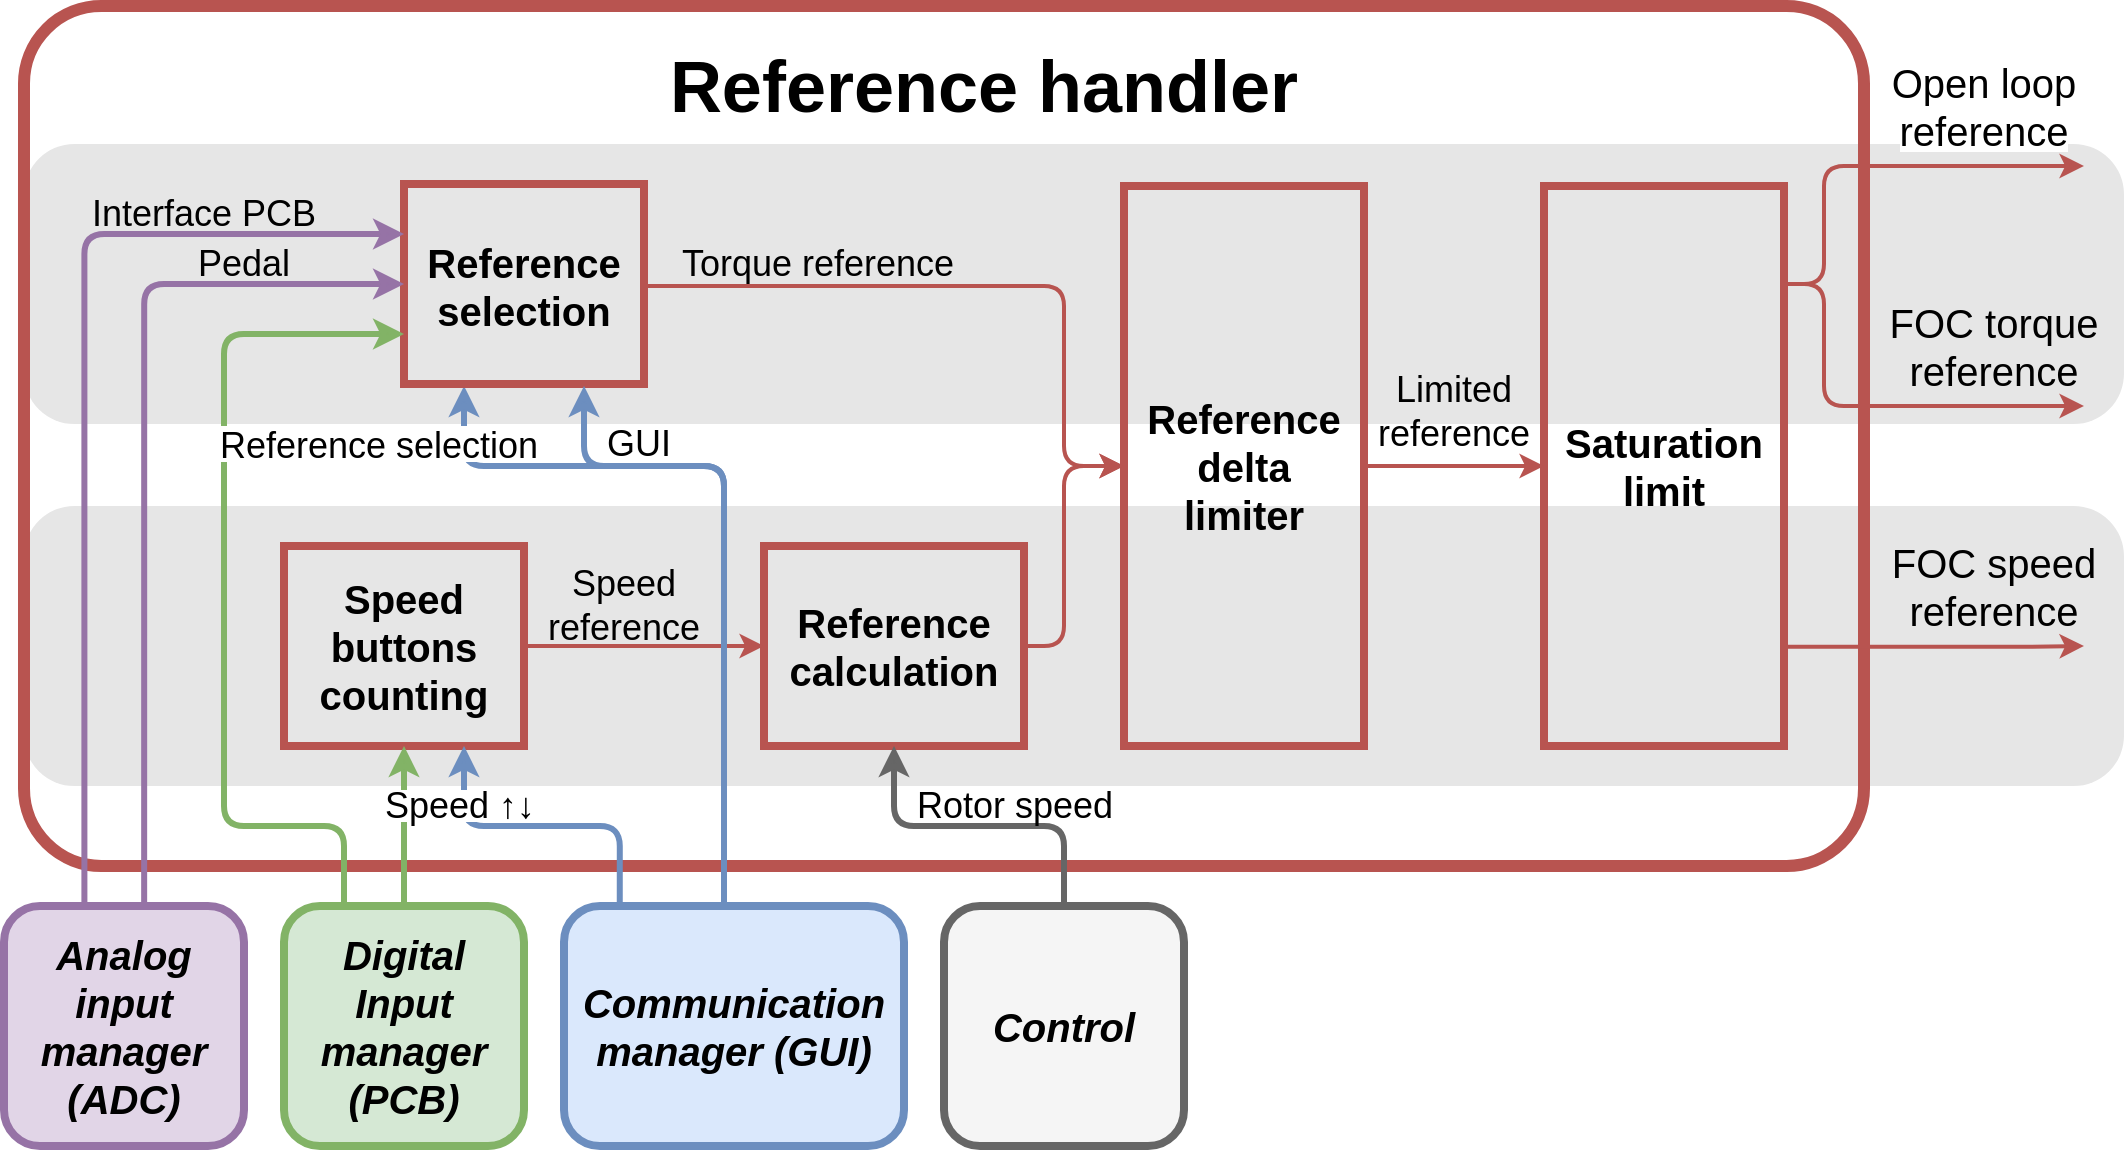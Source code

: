 <mxfile version="10.6.7" type="device"><diagram id="Q5qTnzneIhUMCGw0VSSi" name="Page-1"><mxGraphModel dx="1170" dy="631" grid="1" gridSize="10" guides="1" tooltips="1" connect="1" arrows="1" fold="1" page="1" pageScale="1" pageWidth="850" pageHeight="1100" math="0" shadow="0"><root><mxCell id="0"/><mxCell id="1" parent="0"/><mxCell id="_87Lsu61gcAp-Db7ZHGh-15" value="" style="rounded=1;whiteSpace=wrap;html=1;arcSize=18;fillColor=#E6E6E6;strokeColor=none;fontColor=#333333;" parent="1" vertex="1"><mxGeometry x="140" y="660" width="1050" height="140" as="geometry"/></mxCell><mxCell id="_87Lsu61gcAp-Db7ZHGh-17" value="" style="rounded=1;whiteSpace=wrap;html=1;arcSize=18;fillColor=#E6E6E6;strokeColor=none;fontColor=#333333;" parent="1" vertex="1"><mxGeometry x="140" y="479" width="1050" height="140" as="geometry"/></mxCell><mxCell id="yyYB9QjUUOejiQ_0kL9o-74" value="" style="rounded=1;whiteSpace=wrap;html=1;shadow=0;glass=0;strokeWidth=6;fillColor=none;strokeColor=#b85450;arcSize=9;" parent="1" vertex="1"><mxGeometry x="140" y="410" width="920" height="430" as="geometry"/></mxCell><mxCell id="HaZyVzPVjxVDM7qepFJ--13" style="edgeStyle=orthogonalEdgeStyle;rounded=1;orthogonalLoop=1;jettySize=auto;html=1;entryX=0.25;entryY=1;entryDx=0;entryDy=0;strokeWidth=3;fillColor=#dae8fc;strokeColor=#6c8ebf;" edge="1" parent="1" source="yyYB9QjUUOejiQ_0kL9o-66" target="yyYB9QjUUOejiQ_0kL9o-11"><mxGeometry relative="1" as="geometry"><Array as="points"><mxPoint x="490" y="640"/><mxPoint x="360" y="640"/></Array></mxGeometry></mxCell><mxCell id="yyYB9QjUUOejiQ_0kL9o-12" value="" style="rounded=0;whiteSpace=wrap;html=1;fillColor=none;strokeColor=#b85450;strokeWidth=4;glass=0;shadow=0;" parent="1" vertex="1"><mxGeometry x="330" y="499" width="120" height="100" as="geometry"/></mxCell><mxCell id="yyYB9QjUUOejiQ_0kL9o-17" value="" style="rounded=0;whiteSpace=wrap;html=1;fillColor=none;strokeColor=#b85450;strokeWidth=4;" parent="1" vertex="1"><mxGeometry x="900" y="500" width="120" height="280" as="geometry"/></mxCell><mxCell id="yyYB9QjUUOejiQ_0kL9o-70" value="&lt;span style=&quot;background-color: rgb(255 , 255 , 255)&quot;&gt;&lt;font style=&quot;font-size: 20px&quot;&gt;&lt;font style=&quot;font-size: 20px&quot;&gt;Open loop reference &lt;/font&gt;&lt;/font&gt;&lt;/span&gt;" style="text;html=1;strokeColor=none;fillColor=none;align=center;verticalAlign=middle;whiteSpace=wrap;rounded=0;" parent="1" vertex="1"><mxGeometry x="1070" y="450" width="100" height="20" as="geometry"/></mxCell><mxCell id="yyYB9QjUUOejiQ_0kL9o-42" style="edgeStyle=orthogonalEdgeStyle;rounded=0;orthogonalLoop=1;jettySize=auto;html=1;exitX=1;exitY=0.5;exitDx=0;exitDy=0;fillColor=#f8cecc;strokeColor=#b85450;strokeWidth=2;" parent="1" edge="1"><mxGeometry relative="1" as="geometry"><mxPoint x="1170" y="730" as="targetPoint"/><mxPoint x="1020.429" y="730.429" as="sourcePoint"/><Array as="points"><mxPoint x="1140" y="730"/><mxPoint x="1140" y="730"/></Array></mxGeometry></mxCell><mxCell id="yyYB9QjUUOejiQ_0kL9o-29" value="" style="rounded=0;whiteSpace=wrap;html=1;fillColor=none;strokeColor=#b85450;strokeWidth=4;" parent="1" vertex="1"><mxGeometry x="510" y="680" width="130" height="100" as="geometry"/></mxCell><mxCell id="yyYB9QjUUOejiQ_0kL9o-27" value="" style="rounded=0;whiteSpace=wrap;html=1;fillColor=none;strokeColor=#b85450;strokeWidth=4;" parent="1" vertex="1"><mxGeometry x="270" y="680" width="120" height="100" as="geometry"/></mxCell><mxCell id="yyYB9QjUUOejiQ_0kL9o-20" style="edgeStyle=orthogonalEdgeStyle;orthogonalLoop=1;jettySize=auto;html=1;fillColor=#f8cecc;strokeColor=#b85450;strokeWidth=2;entryX=0;entryY=0.5;entryDx=0;entryDy=0;rounded=1;" parent="1" source="yyYB9QjUUOejiQ_0kL9o-12" target="yyYB9QjUUOejiQ_0kL9o-13" edge="1"><mxGeometry relative="1" as="geometry"><Array as="points"><mxPoint x="660" y="550"/><mxPoint x="660" y="640"/></Array></mxGeometry></mxCell><mxCell id="yyYB9QjUUOejiQ_0kL9o-21" style="edgeStyle=orthogonalEdgeStyle;rounded=0;orthogonalLoop=1;jettySize=auto;html=1;fillColor=#f8cecc;strokeColor=#b85450;strokeWidth=2;entryX=0;entryY=0.5;entryDx=0;entryDy=0;" parent="1" source="yyYB9QjUUOejiQ_0kL9o-13" edge="1" target="yyYB9QjUUOejiQ_0kL9o-17"><mxGeometry relative="1" as="geometry"><mxPoint x="900" y="550" as="targetPoint"/><Array as="points"/></mxGeometry></mxCell><mxCell id="yyYB9QjUUOejiQ_0kL9o-13" value="" style="rounded=0;whiteSpace=wrap;html=1;fillColor=none;strokeColor=#b85450;strokeWidth=4;" parent="1" vertex="1"><mxGeometry x="690" y="500" width="120" height="280" as="geometry"/></mxCell><mxCell id="yyYB9QjUUOejiQ_0kL9o-15" value="&lt;div style=&quot;font-size: 20px&quot;&gt;&lt;b&gt;Reference delta limiter&lt;/b&gt;&lt;br&gt;&lt;/div&gt;" style="text;html=1;strokeColor=none;fillColor=none;align=center;verticalAlign=middle;whiteSpace=wrap;rounded=0;" parent="1" vertex="1"><mxGeometry x="730" y="630" width="40" height="20" as="geometry"/></mxCell><mxCell id="yyYB9QjUUOejiQ_0kL9o-16" value="&lt;b&gt;&lt;font style=&quot;font-size: 20px&quot;&gt;Saturation limit&lt;/font&gt;&lt;/b&gt;" style="text;html=1;strokeColor=none;fillColor=none;align=center;verticalAlign=middle;whiteSpace=wrap;rounded=0;" parent="1" vertex="1"><mxGeometry x="940" y="630" width="40" height="20" as="geometry"/></mxCell><mxCell id="yyYB9QjUUOejiQ_0kL9o-23" style="edgeStyle=orthogonalEdgeStyle;rounded=1;orthogonalLoop=1;jettySize=auto;html=1;fillColor=#f8cecc;strokeColor=#b85450;strokeWidth=2;" parent="1" source="yyYB9QjUUOejiQ_0kL9o-17" edge="1"><mxGeometry relative="1" as="geometry"><Array as="points"><mxPoint x="1040" y="549"/><mxPoint x="1040" y="490"/></Array><mxPoint x="1170" y="490" as="targetPoint"/></mxGeometry></mxCell><mxCell id="yyYB9QjUUOejiQ_0kL9o-41" style="edgeStyle=orthogonalEdgeStyle;rounded=1;orthogonalLoop=1;jettySize=auto;html=1;fillColor=#f8cecc;strokeColor=#b85450;strokeWidth=2;" parent="1" edge="1"><mxGeometry relative="1" as="geometry"><mxPoint x="1170" y="610" as="targetPoint"/><Array as="points"><mxPoint x="1040" y="549"/><mxPoint x="1040" y="610"/></Array><mxPoint x="1020" y="549" as="sourcePoint"/></mxGeometry></mxCell><mxCell id="yyYB9QjUUOejiQ_0kL9o-25" value="&lt;div style=&quot;font-size: 20px&quot; align=&quot;center&quot;&gt;&lt;b&gt;Speed buttons counting&lt;/b&gt;&lt;/div&gt;" style="text;html=1;strokeColor=none;fillColor=none;align=center;verticalAlign=middle;whiteSpace=wrap;rounded=0;" parent="1" vertex="1"><mxGeometry x="310" y="720" width="40" height="20" as="geometry"/></mxCell><mxCell id="yyYB9QjUUOejiQ_0kL9o-26" style="edgeStyle=orthogonalEdgeStyle;rounded=0;orthogonalLoop=1;jettySize=auto;html=1;entryX=0;entryY=0.5;entryDx=0;entryDy=0;fillColor=#f8cecc;strokeColor=#b85450;strokeWidth=2;" parent="1" source="yyYB9QjUUOejiQ_0kL9o-27" target="yyYB9QjUUOejiQ_0kL9o-29" edge="1"><mxGeometry relative="1" as="geometry"/></mxCell><mxCell id="yyYB9QjUUOejiQ_0kL9o-28" style="edgeStyle=orthogonalEdgeStyle;rounded=1;orthogonalLoop=1;jettySize=auto;html=1;fillColor=#f8cecc;strokeColor=#b85450;strokeWidth=2;" parent="1" source="yyYB9QjUUOejiQ_0kL9o-29" target="yyYB9QjUUOejiQ_0kL9o-13" edge="1"><mxGeometry relative="1" as="geometry"><mxPoint x="690" y="730.0" as="targetPoint"/><Array as="points"><mxPoint x="660" y="730"/><mxPoint x="660" y="640"/></Array></mxGeometry></mxCell><mxCell id="yyYB9QjUUOejiQ_0kL9o-30" value="&lt;div style=&quot;font-size: 20px&quot;&gt;&lt;b&gt;Reference calculation&lt;/b&gt;&lt;/div&gt;" style="text;html=1;strokeColor=none;fillColor=none;align=center;verticalAlign=middle;whiteSpace=wrap;rounded=0;" parent="1" vertex="1"><mxGeometry x="555" y="720" width="40" height="20" as="geometry"/></mxCell><mxCell id="HaZyVzPVjxVDM7qepFJ--7" style="edgeStyle=orthogonalEdgeStyle;rounded=1;orthogonalLoop=1;jettySize=auto;html=1;entryX=0;entryY=0.25;entryDx=0;entryDy=0;strokeWidth=3;fillColor=#e1d5e7;strokeColor=#9673a6;exitX=0.335;exitY=-0.009;exitDx=0;exitDy=0;exitPerimeter=0;" edge="1" parent="1" source="yyYB9QjUUOejiQ_0kL9o-68" target="yyYB9QjUUOejiQ_0kL9o-12"><mxGeometry relative="1" as="geometry"><mxPoint x="170" y="850" as="sourcePoint"/><Array as="points"><mxPoint x="170" y="524"/></Array></mxGeometry></mxCell><mxCell id="HaZyVzPVjxVDM7qepFJ--8" style="edgeStyle=orthogonalEdgeStyle;rounded=1;orthogonalLoop=1;jettySize=auto;html=1;entryX=0;entryY=0.5;entryDx=0;entryDy=0;strokeWidth=3;fillColor=#e1d5e7;strokeColor=#9673a6;exitX=0.584;exitY=-0.005;exitDx=0;exitDy=0;exitPerimeter=0;" edge="1" parent="1" source="yyYB9QjUUOejiQ_0kL9o-68" target="yyYB9QjUUOejiQ_0kL9o-12"><mxGeometry relative="1" as="geometry"><mxPoint x="200" y="850" as="sourcePoint"/><Array as="points"><mxPoint x="200" y="549"/></Array></mxGeometry></mxCell><mxCell id="yyYB9QjUUOejiQ_0kL9o-46" value="" style="rounded=1;whiteSpace=wrap;html=1;fillColor=#e1d5e7;strokeColor=#9673a6;strokeWidth=4;" parent="1" vertex="1"><mxGeometry x="130" y="860" width="120" height="120" as="geometry"/></mxCell><mxCell id="HaZyVzPVjxVDM7qepFJ--11" style="edgeStyle=orthogonalEdgeStyle;rounded=1;orthogonalLoop=1;jettySize=auto;html=1;exitX=0.25;exitY=0;exitDx=0;exitDy=0;strokeWidth=3;entryX=0;entryY=0.75;entryDx=0;entryDy=0;fillColor=#d5e8d4;strokeColor=#82b366;" edge="1" parent="1" source="yyYB9QjUUOejiQ_0kL9o-47" target="yyYB9QjUUOejiQ_0kL9o-12"><mxGeometry relative="1" as="geometry"><mxPoint x="220" y="760" as="targetPoint"/><Array as="points"><mxPoint x="300" y="820"/><mxPoint x="240" y="820"/><mxPoint x="240" y="574"/></Array></mxGeometry></mxCell><mxCell id="HaZyVzPVjxVDM7qepFJ--12" style="edgeStyle=orthogonalEdgeStyle;rounded=1;orthogonalLoop=1;jettySize=auto;html=1;entryX=0.5;entryY=1;entryDx=0;entryDy=0;strokeWidth=3;fillColor=#d5e8d4;strokeColor=#82b366;" edge="1" parent="1" source="yyYB9QjUUOejiQ_0kL9o-47" target="yyYB9QjUUOejiQ_0kL9o-27"><mxGeometry relative="1" as="geometry"><Array as="points"><mxPoint x="330" y="850"/><mxPoint x="330" y="850"/></Array></mxGeometry></mxCell><mxCell id="yyYB9QjUUOejiQ_0kL9o-47" value="" style="rounded=1;whiteSpace=wrap;html=1;fillColor=#d5e8d4;strokeColor=#82b366;strokeWidth=4;" parent="1" vertex="1"><mxGeometry x="270" y="860" width="120" height="120" as="geometry"/></mxCell><mxCell id="HaZyVzPVjxVDM7qepFJ--6" style="edgeStyle=orthogonalEdgeStyle;rounded=1;orthogonalLoop=1;jettySize=auto;html=1;strokeWidth=3;fillColor=#dae8fc;strokeColor=#6c8ebf;exitX=0.164;exitY=-0.01;exitDx=0;exitDy=0;exitPerimeter=0;" edge="1" parent="1" source="yyYB9QjUUOejiQ_0kL9o-48"><mxGeometry relative="1" as="geometry"><mxPoint x="360" y="780" as="targetPoint"/><Array as="points"><mxPoint x="438" y="820"/><mxPoint x="360" y="820"/></Array></mxGeometry></mxCell><mxCell id="HaZyVzPVjxVDM7qepFJ--29" style="edgeStyle=orthogonalEdgeStyle;rounded=1;orthogonalLoop=1;jettySize=auto;html=1;strokeWidth=3;entryX=0.75;entryY=1;entryDx=0;entryDy=0;fillColor=#dae8fc;strokeColor=#6c8ebf;" edge="1" parent="1" source="yyYB9QjUUOejiQ_0kL9o-48" target="yyYB9QjUUOejiQ_0kL9o-11"><mxGeometry relative="1" as="geometry"><mxPoint x="430" y="640" as="targetPoint"/><Array as="points"><mxPoint x="490" y="640"/><mxPoint x="420" y="640"/></Array></mxGeometry></mxCell><mxCell id="yyYB9QjUUOejiQ_0kL9o-48" value="" style="rounded=1;whiteSpace=wrap;html=1;fillColor=#dae8fc;strokeColor=#6c8ebf;strokeWidth=4;" parent="1" vertex="1"><mxGeometry x="410" y="860" width="170" height="120" as="geometry"/></mxCell><mxCell id="yyYB9QjUUOejiQ_0kL9o-53" value="&lt;b&gt;&lt;i&gt;&lt;font style=&quot;font-size: 20px&quot;&gt;Digital Input manager (PCB)&lt;/font&gt;&lt;/i&gt;&lt;/b&gt;" style="text;html=1;strokeColor=none;fillColor=none;align=center;verticalAlign=middle;whiteSpace=wrap;rounded=0;" parent="1" vertex="1"><mxGeometry x="280" y="860" width="100" height="120" as="geometry"/></mxCell><mxCell id="yyYB9QjUUOejiQ_0kL9o-58" style="edgeStyle=orthogonalEdgeStyle;rounded=1;orthogonalLoop=1;jettySize=auto;html=1;strokeWidth=3;fillColor=#f5f5f5;strokeColor=#666666;entryX=0.5;entryY=1;entryDx=0;entryDy=0;" parent="1" source="yyYB9QjUUOejiQ_0kL9o-57" edge="1" target="yyYB9QjUUOejiQ_0kL9o-29"><mxGeometry relative="1" as="geometry"><Array as="points"/><mxPoint x="505" y="780" as="targetPoint"/></mxGeometry></mxCell><mxCell id="yyYB9QjUUOejiQ_0kL9o-57" value="" style="rounded=1;whiteSpace=wrap;html=1;fillColor=#f5f5f5;strokeColor=#666666;fontColor=#333333;strokeWidth=4;" parent="1" vertex="1"><mxGeometry x="600" y="860" width="120" height="120" as="geometry"/></mxCell><mxCell id="yyYB9QjUUOejiQ_0kL9o-59" value="&lt;b&gt;&lt;i&gt;&lt;font style=&quot;font-size: 20px&quot;&gt;Control&lt;/font&gt;&lt;/i&gt;&lt;/b&gt;" style="text;html=1;strokeColor=none;fillColor=none;align=center;verticalAlign=middle;whiteSpace=wrap;rounded=0;" parent="1" vertex="1"><mxGeometry x="600" y="860" width="120" height="120" as="geometry"/></mxCell><mxCell id="yyYB9QjUUOejiQ_0kL9o-66" value="&lt;div&gt;&lt;b&gt;&lt;i&gt;&lt;font style=&quot;font-size: 20px&quot;&gt;Communication manager (GUI)&lt;/font&gt;&lt;/i&gt;&lt;/b&gt;&lt;/div&gt;" style="text;html=1;strokeColor=none;fillColor=none;align=center;verticalAlign=middle;whiteSpace=wrap;rounded=0;" parent="1" vertex="1"><mxGeometry x="410" y="860" width="170" height="120" as="geometry"/></mxCell><mxCell id="yyYB9QjUUOejiQ_0kL9o-68" value="&lt;b&gt;&lt;i&gt;&lt;font style=&quot;font-size: 20px&quot;&gt;Analog input manager (ADC)&lt;/font&gt;&lt;/i&gt;&lt;/b&gt;" style="text;html=1;strokeColor=none;fillColor=none;align=center;verticalAlign=middle;whiteSpace=wrap;rounded=0;" parent="1" vertex="1"><mxGeometry x="130" y="860" width="120" height="120" as="geometry"/></mxCell><mxCell id="yyYB9QjUUOejiQ_0kL9o-69" value="&lt;font style=&quot;font-size: 20px&quot;&gt;FOC torque reference&lt;/font&gt;" style="text;html=1;strokeColor=none;fillColor=none;align=center;verticalAlign=middle;whiteSpace=wrap;rounded=0;" parent="1" vertex="1"><mxGeometry x="1070" y="570" width="110" height="20" as="geometry"/></mxCell><mxCell id="yyYB9QjUUOejiQ_0kL9o-71" value="&lt;font style=&quot;font-size: 20px&quot;&gt;FOC speed reference&lt;/font&gt;" style="text;html=1;strokeColor=none;fillColor=none;align=center;verticalAlign=middle;whiteSpace=wrap;rounded=0;" parent="1" vertex="1"><mxGeometry x="1070" y="690" width="110" height="20" as="geometry"/></mxCell><mxCell id="yyYB9QjUUOejiQ_0kL9o-11" value="&lt;div style=&quot;font-size: 20px&quot; align=&quot;center&quot;&gt;&lt;b&gt;Reference selection&lt;br&gt;&lt;/b&gt;&lt;/div&gt;" style="text;html=1;strokeColor=none;fillColor=none;align=center;verticalAlign=middle;whiteSpace=wrap;rounded=0;" parent="1" vertex="1"><mxGeometry x="330" y="500" width="120" height="100" as="geometry"/></mxCell><mxCell id="yyYB9QjUUOejiQ_0kL9o-75" value="&lt;font style=&quot;font-size: 36px&quot;&gt;&lt;b&gt;&lt;font style=&quot;font-size: 36px&quot;&gt;Reference handler&lt;/font&gt;&lt;/b&gt;&lt;/font&gt;" style="text;html=1;strokeColor=none;fillColor=none;align=center;verticalAlign=middle;whiteSpace=wrap;rounded=0;shadow=0;glass=0;" parent="1" vertex="1"><mxGeometry x="450" y="440" width="340" height="20" as="geometry"/></mxCell><mxCell id="yyYB9QjUUOejiQ_0kL9o-77" value="&lt;div&gt;&lt;font style=&quot;font-size: 18px&quot;&gt;Rotor speed&lt;/font&gt;&lt;/div&gt;" style="text;html=1;align=center;verticalAlign=middle;whiteSpace=wrap;rounded=0;shadow=0;glass=0;" parent="1" vertex="1"><mxGeometry x="577.5" y="797.5" width="115" height="25" as="geometry"/></mxCell><mxCell id="4dVQuNJH9HuFWXVCr8Wa-2" value="&lt;div&gt;&lt;font style=&quot;font-size: 18px&quot;&gt;Interface PCB&lt;/font&gt;&lt;/div&gt;" style="text;html=1;align=center;verticalAlign=middle;whiteSpace=wrap;rounded=0;shadow=0;glass=0;" parent="1" vertex="1"><mxGeometry x="165" y="504.429" width="130" height="20" as="geometry"/></mxCell><mxCell id="4dVQuNJH9HuFWXVCr8Wa-4" value="&lt;font style=&quot;font-size: 18px&quot;&gt;Torque reference&lt;/font&gt;" style="text;html=1;align=center;verticalAlign=middle;whiteSpace=wrap;rounded=0;shadow=0;glass=0;" parent="1" vertex="1"><mxGeometry x="452" y="529" width="170" height="20" as="geometry"/></mxCell><mxCell id="4dVQuNJH9HuFWXVCr8Wa-5" value="&lt;font style=&quot;font-size: 18px&quot;&gt;Limited reference&lt;/font&gt;" style="text;html=1;align=center;verticalAlign=middle;whiteSpace=wrap;rounded=0;shadow=0;glass=0;" parent="1" vertex="1"><mxGeometry x="815" y="605" width="80" height="15" as="geometry"/></mxCell><mxCell id="4dVQuNJH9HuFWXVCr8Wa-11" value="&lt;span&gt;&lt;font style=&quot;font-size: 18px&quot;&gt;Speed&lt;/font&gt;&lt;/span&gt;&lt;font style=&quot;font-size: 18px&quot;&gt;&lt;span&gt;&lt;font style=&quot;font-size: 18px&quot;&gt; reference&lt;/font&gt;&lt;/span&gt;&lt;b&gt;&lt;br&gt;&lt;/b&gt;&lt;/font&gt;" style="text;html=1;align=center;verticalAlign=middle;whiteSpace=wrap;rounded=0;shadow=0;glass=0;labelBackgroundColor=none;labelBorderColor=none;" parent="1" vertex="1"><mxGeometry x="390" y="700" width="100" height="20" as="geometry"/></mxCell><mxCell id="HaZyVzPVjxVDM7qepFJ--17" value="&lt;div&gt;&lt;font style=&quot;font-size: 18px&quot;&gt;Pedal&lt;/font&gt;&lt;/div&gt;" style="text;html=1;align=center;verticalAlign=middle;whiteSpace=wrap;rounded=0;shadow=0;glass=0;" vertex="1" parent="1"><mxGeometry x="200" y="529" width="100" height="20" as="geometry"/></mxCell><mxCell id="HaZyVzPVjxVDM7qepFJ--21" value="" style="rounded=0;whiteSpace=wrap;html=1;fillColor=#ffffff;strokeColor=none;" vertex="1" parent="1"><mxGeometry x="230" y="620" width="170" height="18" as="geometry"/></mxCell><mxCell id="4dVQuNJH9HuFWXVCr8Wa-1" value="&lt;div&gt;&lt;font style=&quot;font-size: 18px&quot;&gt;Reference selection&lt;/font&gt;&lt;/div&gt;" style="text;html=1;align=center;verticalAlign=middle;whiteSpace=wrap;rounded=0;shadow=0;glass=0;" parent="1" vertex="1"><mxGeometry x="230" y="620" width="175" height="20" as="geometry"/></mxCell><mxCell id="HaZyVzPVjxVDM7qepFJ--24" value="" style="rounded=0;whiteSpace=wrap;html=1;fillColor=#ffffff;strokeColor=none;" vertex="1" parent="1"><mxGeometry x="320" y="802" width="50" height="16" as="geometry"/></mxCell><mxCell id="yyYB9QjUUOejiQ_0kL9o-78" value="&lt;span&gt;&lt;font style=&quot;font-size: 18px&quot;&gt;Speed&lt;/font&gt;&lt;/span&gt;&lt;font style=&quot;font-size: 18px&quot;&gt;&lt;span&gt;&lt;font style=&quot;font-size: 18px&quot;&gt; ↑↓&lt;/font&gt;&lt;/span&gt;&lt;b&gt;&lt;br&gt;&lt;/b&gt;&lt;/font&gt;" style="text;html=1;align=center;verticalAlign=middle;whiteSpace=wrap;rounded=0;shadow=0;glass=0;labelBackgroundColor=none;labelBorderColor=none;" parent="1" vertex="1"><mxGeometry x="307.5" y="800" width="100" height="20" as="geometry"/></mxCell><mxCell id="HaZyVzPVjxVDM7qepFJ--30" value="&lt;div&gt;&lt;font style=&quot;font-size: 18px&quot;&gt;GUI&lt;/font&gt;&lt;/div&gt;" style="text;html=1;align=center;verticalAlign=middle;whiteSpace=wrap;rounded=0;shadow=0;glass=0;" vertex="1" parent="1"><mxGeometry x="425" y="619" width="45" height="20" as="geometry"/></mxCell></root></mxGraphModel></diagram></mxfile>